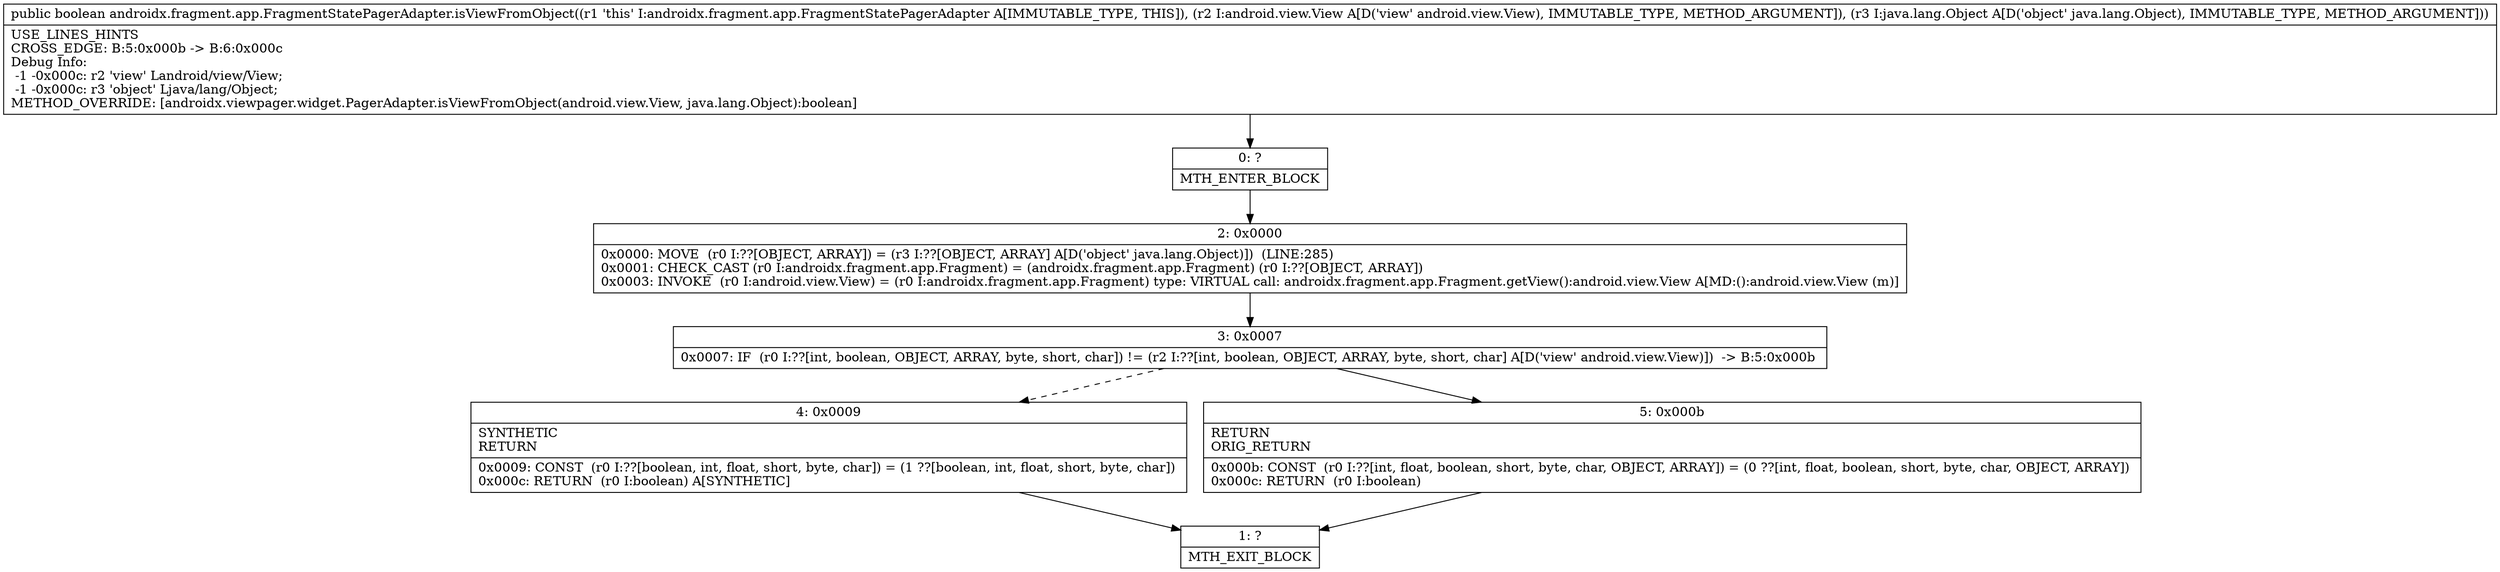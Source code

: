 digraph "CFG forandroidx.fragment.app.FragmentStatePagerAdapter.isViewFromObject(Landroid\/view\/View;Ljava\/lang\/Object;)Z" {
Node_0 [shape=record,label="{0\:\ ?|MTH_ENTER_BLOCK\l}"];
Node_2 [shape=record,label="{2\:\ 0x0000|0x0000: MOVE  (r0 I:??[OBJECT, ARRAY]) = (r3 I:??[OBJECT, ARRAY] A[D('object' java.lang.Object)])  (LINE:285)\l0x0001: CHECK_CAST (r0 I:androidx.fragment.app.Fragment) = (androidx.fragment.app.Fragment) (r0 I:??[OBJECT, ARRAY]) \l0x0003: INVOKE  (r0 I:android.view.View) = (r0 I:androidx.fragment.app.Fragment) type: VIRTUAL call: androidx.fragment.app.Fragment.getView():android.view.View A[MD:():android.view.View (m)]\l}"];
Node_3 [shape=record,label="{3\:\ 0x0007|0x0007: IF  (r0 I:??[int, boolean, OBJECT, ARRAY, byte, short, char]) != (r2 I:??[int, boolean, OBJECT, ARRAY, byte, short, char] A[D('view' android.view.View)])  \-\> B:5:0x000b \l}"];
Node_4 [shape=record,label="{4\:\ 0x0009|SYNTHETIC\lRETURN\l|0x0009: CONST  (r0 I:??[boolean, int, float, short, byte, char]) = (1 ??[boolean, int, float, short, byte, char]) \l0x000c: RETURN  (r0 I:boolean) A[SYNTHETIC]\l}"];
Node_1 [shape=record,label="{1\:\ ?|MTH_EXIT_BLOCK\l}"];
Node_5 [shape=record,label="{5\:\ 0x000b|RETURN\lORIG_RETURN\l|0x000b: CONST  (r0 I:??[int, float, boolean, short, byte, char, OBJECT, ARRAY]) = (0 ??[int, float, boolean, short, byte, char, OBJECT, ARRAY]) \l0x000c: RETURN  (r0 I:boolean) \l}"];
MethodNode[shape=record,label="{public boolean androidx.fragment.app.FragmentStatePagerAdapter.isViewFromObject((r1 'this' I:androidx.fragment.app.FragmentStatePagerAdapter A[IMMUTABLE_TYPE, THIS]), (r2 I:android.view.View A[D('view' android.view.View), IMMUTABLE_TYPE, METHOD_ARGUMENT]), (r3 I:java.lang.Object A[D('object' java.lang.Object), IMMUTABLE_TYPE, METHOD_ARGUMENT]))  | USE_LINES_HINTS\lCROSS_EDGE: B:5:0x000b \-\> B:6:0x000c\lDebug Info:\l  \-1 \-0x000c: r2 'view' Landroid\/view\/View;\l  \-1 \-0x000c: r3 'object' Ljava\/lang\/Object;\lMETHOD_OVERRIDE: [androidx.viewpager.widget.PagerAdapter.isViewFromObject(android.view.View, java.lang.Object):boolean]\l}"];
MethodNode -> Node_0;Node_0 -> Node_2;
Node_2 -> Node_3;
Node_3 -> Node_4[style=dashed];
Node_3 -> Node_5;
Node_4 -> Node_1;
Node_5 -> Node_1;
}


